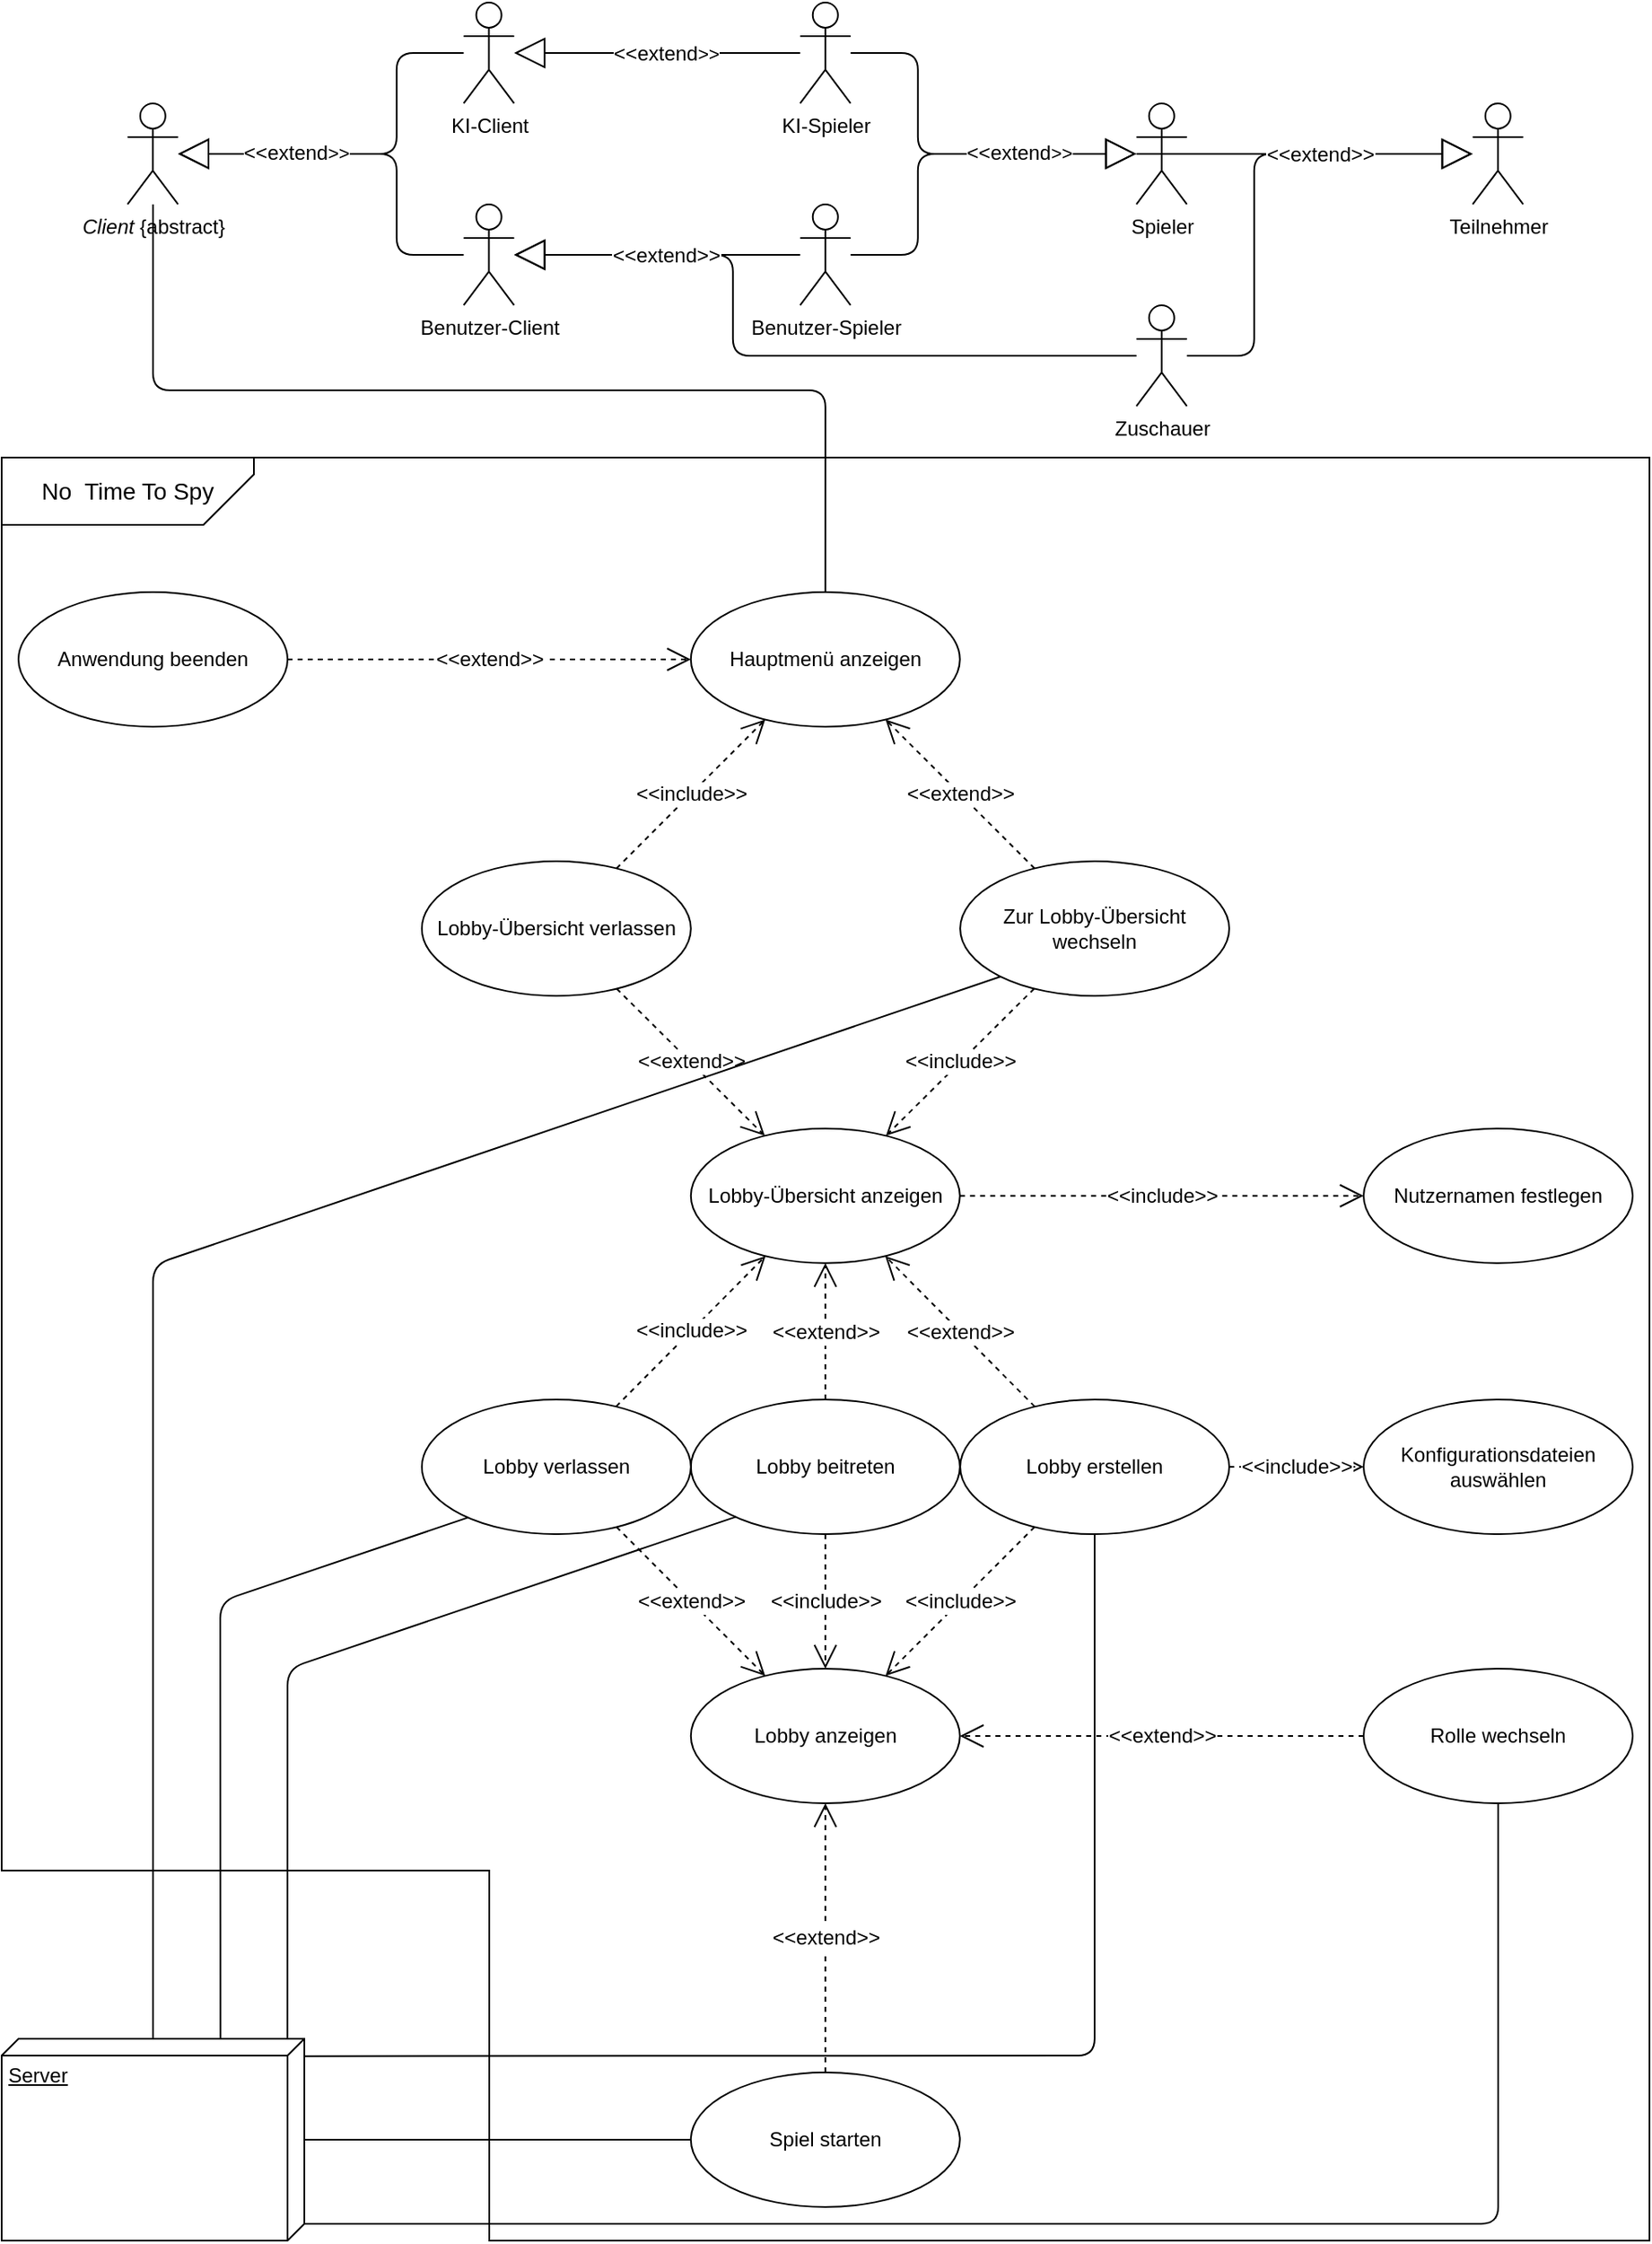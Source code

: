 <mxfile version="12.4.3" type="device" pages="1"><diagram id="fNcNz7ScYsNSBGG_HcG-" name="Page-1"><mxGraphModel dx="3731" dy="2371" grid="1" gridSize="10" guides="1" tooltips="1" connect="1" arrows="1" fold="1" page="1" pageScale="1" pageWidth="850" pageHeight="1100" math="0" shadow="0"><root><mxCell id="0"/><mxCell id="1" parent="0"/><mxCell id="2e3i0cjY1q-2-8kHOkMw-4" value="" style="shape=partialRectangle;whiteSpace=wrap;html=1;bottom=0;right=0;fillColor=none;flipH=1;" vertex="1" parent="1"><mxGeometry x="-630" y="-400" width="480" height="370" as="geometry"/></mxCell><mxCell id="2e3i0cjY1q-2-8kHOkMw-5" value="" style="shape=partialRectangle;whiteSpace=wrap;html=1;bottom=0;right=0;fillColor=none;flipH=1;flipV=1;" vertex="1" parent="1"><mxGeometry x="-840" y="-30" width="690" height="690" as="geometry"/></mxCell><mxCell id="2e3i0cjY1q-2-8kHOkMw-3" value="" style="shape=partialRectangle;whiteSpace=wrap;html=1;bottom=0;right=0;fillColor=none;" vertex="1" parent="1"><mxGeometry x="-1130" y="-400" width="500" height="840" as="geometry"/></mxCell><mxCell id="KA-g2YrS0aApRsHf4mb1-11" value="" style="endArrow=block;endSize=16;endFill=0;html=1;edgeStyle=orthogonalEdgeStyle;" parent="1" source="KA-g2YrS0aApRsHf4mb1-9" target="KA-g2YrS0aApRsHf4mb1-3" edge="1"><mxGeometry width="160" relative="1" as="geometry"><mxPoint x="-665.18" y="-590.53" as="sourcePoint"/><mxPoint x="-880.18" y="-530.53" as="targetPoint"/><Array as="points"><mxPoint x="-695.12" y="-460.53"/><mxPoint x="-695.12" y="-520.53"/></Array></mxGeometry></mxCell><mxCell id="KA-g2YrS0aApRsHf4mb1-10" value="" style="endArrow=block;endSize=16;endFill=0;html=1;edgeStyle=orthogonalEdgeStyle;" parent="1" source="KA-g2YrS0aApRsHf4mb1-8" target="KA-g2YrS0aApRsHf4mb1-3" edge="1"><mxGeometry width="160" relative="1" as="geometry"><mxPoint x="-675.18" y="-600.53" as="sourcePoint"/><mxPoint x="-890.18" y="-540.53" as="targetPoint"/><Array as="points"><mxPoint x="-675.12" y="-520.53"/><mxPoint x="-675.12" y="-520.53"/></Array></mxGeometry></mxCell><mxCell id="D1P619oEEQoJISSSELSz-12" value="&lt;font style=&quot;font-size: 12px&quot;&gt;&amp;lt;&amp;lt;extend&lt;/font&gt;&amp;gt;&amp;gt;" style="text;html=1;align=center;verticalAlign=middle;resizable=0;points=[];;labelBackgroundColor=#ffffff;" parent="KA-g2YrS0aApRsHf4mb1-10" vertex="1" connectable="0"><mxGeometry x="-0.155" y="3" relative="1" as="geometry"><mxPoint x="-8.33" y="-2.67" as="offset"/></mxGeometry></mxCell><mxCell id="KA-g2YrS0aApRsHf4mb1-5" value="" style="endArrow=block;endSize=16;endFill=0;html=1;edgeStyle=orthogonalEdgeStyle;" parent="1" source="KA-g2YrS0aApRsHf4mb1-3" target="KA-g2YrS0aApRsHf4mb1-1" edge="1"><mxGeometry width="160" relative="1" as="geometry"><mxPoint x="-740.18" y="-500.53" as="sourcePoint"/><mxPoint x="-955.18" y="-440.53" as="targetPoint"/><Array as="points"><mxPoint x="-895.12" y="-520.53"/><mxPoint x="-895.12" y="-580.53"/></Array></mxGeometry></mxCell><mxCell id="SJYXj0TcuxG5FB5g0QER-52" value="Server" style="verticalAlign=top;align=left;spacingTop=8;spacingLeft=2;spacingRight=12;shape=cube;size=10;direction=south;fontStyle=4;html=1;" parent="1" vertex="1"><mxGeometry x="-1130" y="540" width="180" height="120" as="geometry"/></mxCell><mxCell id="wR9OLJGR2vvWVQkZzI70-1" value="Lobby erstellen" style="ellipse;whiteSpace=wrap;html=1;" parent="1" vertex="1"><mxGeometry x="-559.94" y="160" width="160" height="80" as="geometry"/></mxCell><mxCell id="wR9OLJGR2vvWVQkZzI70-2" value="Hauptmenü anzeigen" style="ellipse;whiteSpace=wrap;html=1;" parent="1" vertex="1"><mxGeometry x="-720.12" y="-320" width="160" height="80" as="geometry"/></mxCell><mxCell id="wR9OLJGR2vvWVQkZzI70-4" value="Lobby-Übersicht anzeigen" style="ellipse;whiteSpace=wrap;html=1;" parent="1" vertex="1"><mxGeometry x="-720.12" y="-1.12" width="160" height="80" as="geometry"/></mxCell><mxCell id="wR9OLJGR2vvWVQkZzI70-5" value="Lobby anzeigen" style="ellipse;whiteSpace=wrap;html=1;" parent="1" vertex="1"><mxGeometry x="-720.12" y="320" width="160" height="80" as="geometry"/></mxCell><mxCell id="wR9OLJGR2vvWVQkZzI70-6" value="Lobby beitreten" style="ellipse;whiteSpace=wrap;html=1;" parent="1" vertex="1"><mxGeometry x="-720.12" y="160" width="160" height="80" as="geometry"/></mxCell><mxCell id="wR9OLJGR2vvWVQkZzI70-7" value="&lt;font style=&quot;font-size: 12px&quot;&gt;&amp;lt;&amp;lt;include&amp;gt;&amp;gt;&lt;/font&gt;" style="endArrow=open;endSize=12;dashed=1;html=1;" parent="1" source="wR9OLJGR2vvWVQkZzI70-1" target="wR9OLJGR2vvWVQkZzI70-5" edge="1"><mxGeometry width="160" relative="1" as="geometry"><mxPoint x="-670" y="620" as="sourcePoint"/><mxPoint x="-510" y="620" as="targetPoint"/></mxGeometry></mxCell><mxCell id="wR9OLJGR2vvWVQkZzI70-8" value="&lt;font style=&quot;font-size: 12px&quot;&gt;&amp;lt;&amp;lt;include&amp;gt;&amp;gt;&lt;/font&gt;" style="endArrow=open;endSize=12;dashed=1;html=1;" parent="1" source="wR9OLJGR2vvWVQkZzI70-6" target="wR9OLJGR2vvWVQkZzI70-5" edge="1"><mxGeometry width="160" relative="1" as="geometry"><mxPoint x="-678.684" y="533.116" as="sourcePoint"/><mxPoint x="-601.335" y="511.867" as="targetPoint"/></mxGeometry></mxCell><mxCell id="wR9OLJGR2vvWVQkZzI70-9" value="Lobby verlassen" style="ellipse;whiteSpace=wrap;html=1;" parent="1" vertex="1"><mxGeometry x="-880.12" y="160" width="160" height="80" as="geometry"/></mxCell><mxCell id="wR9OLJGR2vvWVQkZzI70-11" value="&lt;font style=&quot;font-size: 12px&quot;&gt;&amp;lt;&amp;lt;extend&amp;gt;&amp;gt;&lt;/font&gt;" style="endArrow=open;endSize=12;dashed=1;html=1;" parent="1" source="wR9OLJGR2vvWVQkZzI70-9" target="wR9OLJGR2vvWVQkZzI70-5" edge="1"><mxGeometry width="160" relative="1" as="geometry"><mxPoint x="-520.004" y="814.996" as="sourcePoint"/><mxPoint x="-332.478" y="782.638" as="targetPoint"/></mxGeometry></mxCell><mxCell id="wR9OLJGR2vvWVQkZzI70-12" value="&lt;font style=&quot;font-size: 12px&quot;&gt;&amp;lt;&amp;lt;include&amp;gt;&amp;gt;&lt;/font&gt;" style="endArrow=open;endSize=12;dashed=1;html=1;" parent="1" source="wR9OLJGR2vvWVQkZzI70-9" target="wR9OLJGR2vvWVQkZzI70-4" edge="1"><mxGeometry width="160" relative="1" as="geometry"><mxPoint x="69.996" y="-107.644" as="sourcePoint"/><mxPoint x="257.522" y="-140.002" as="targetPoint"/></mxGeometry></mxCell><mxCell id="wR9OLJGR2vvWVQkZzI70-13" value="Lobby-Übersicht verlassen" style="ellipse;whiteSpace=wrap;html=1;" parent="1" vertex="1"><mxGeometry x="-880.12" y="-160" width="160" height="80" as="geometry"/></mxCell><mxCell id="wR9OLJGR2vvWVQkZzI70-14" value="&lt;font style=&quot;font-size: 12px&quot;&gt;&amp;lt;&amp;lt;include&amp;gt;&amp;gt;&lt;/font&gt;" style="endArrow=open;endSize=12;dashed=1;html=1;" parent="1" source="wR9OLJGR2vvWVQkZzI70-13" target="wR9OLJGR2vvWVQkZzI70-2" edge="1"><mxGeometry width="160" relative="1" as="geometry"><mxPoint x="-817.827" y="-48.186" as="sourcePoint"/><mxPoint x="-940.001" y="-139.998" as="targetPoint"/></mxGeometry></mxCell><mxCell id="wR9OLJGR2vvWVQkZzI70-15" value="&lt;font style=&quot;font-size: 12px&quot;&gt;&amp;lt;&amp;lt;extend&amp;gt;&amp;gt;&lt;/font&gt;" style="endArrow=open;endSize=12;dashed=1;html=1;" parent="1" source="wR9OLJGR2vvWVQkZzI70-13" target="wR9OLJGR2vvWVQkZzI70-4" edge="1"><mxGeometry width="160" relative="1" as="geometry"><mxPoint x="-820" y="110" as="sourcePoint"/><mxPoint x="-990" y="110" as="targetPoint"/></mxGeometry></mxCell><mxCell id="wR9OLJGR2vvWVQkZzI70-16" value="Anwendung beenden" style="ellipse;whiteSpace=wrap;html=1;" parent="1" vertex="1"><mxGeometry x="-1120" y="-320" width="160" height="80" as="geometry"/></mxCell><mxCell id="wR9OLJGR2vvWVQkZzI70-17" value="&lt;font style=&quot;font-size: 12px&quot;&gt;&amp;lt;&amp;lt;extend&amp;gt;&amp;gt;&lt;/font&gt;" style="endArrow=open;endSize=12;dashed=1;html=1;" parent="1" source="wR9OLJGR2vvWVQkZzI70-16" target="wR9OLJGR2vvWVQkZzI70-2" edge="1"><mxGeometry width="160" relative="1" as="geometry"><mxPoint x="-1279.999" y="-430.001" as="sourcePoint"/><mxPoint x="-1208.864" y="-307.25" as="targetPoint"/></mxGeometry></mxCell><mxCell id="wR9OLJGR2vvWVQkZzI70-18" value="Spiel starten" style="ellipse;whiteSpace=wrap;html=1;" parent="1" vertex="1"><mxGeometry x="-720.12" y="560" width="160" height="80" as="geometry"/></mxCell><mxCell id="wR9OLJGR2vvWVQkZzI70-19" value="&lt;font style=&quot;font-size: 12px&quot;&gt;&amp;lt;&amp;lt;extend&amp;gt;&amp;gt;&lt;/font&gt;" style="endArrow=open;endSize=12;dashed=1;html=1;" parent="1" source="wR9OLJGR2vvWVQkZzI70-18" target="wR9OLJGR2vvWVQkZzI70-5" edge="1"><mxGeometry width="160" relative="1" as="geometry"><mxPoint x="-240" y="735" as="sourcePoint"/><mxPoint x="-410" y="735" as="targetPoint"/></mxGeometry></mxCell><mxCell id="wR9OLJGR2vvWVQkZzI70-20" value="Rolle wechseln" style="ellipse;whiteSpace=wrap;html=1;" parent="1" vertex="1"><mxGeometry x="-320" y="320" width="160" height="80" as="geometry"/></mxCell><mxCell id="wR9OLJGR2vvWVQkZzI70-21" value="&lt;font style=&quot;font-size: 12px&quot;&gt;&amp;lt;&amp;lt;extend&amp;gt;&amp;gt;&lt;/font&gt;" style="endArrow=open;endSize=12;dashed=1;html=1;" parent="1" source="wR9OLJGR2vvWVQkZzI70-20" target="wR9OLJGR2vvWVQkZzI70-5" edge="1"><mxGeometry width="160" relative="1" as="geometry"><mxPoint x="-471.999" y="888.842" as="sourcePoint"/><mxPoint x="-535.999" y="814.997" as="targetPoint"/></mxGeometry></mxCell><mxCell id="wR9OLJGR2vvWVQkZzI70-22" value="Konfigurationsdateien auswählen" style="ellipse;whiteSpace=wrap;html=1;" parent="1" vertex="1"><mxGeometry x="-320" y="160" width="160" height="80" as="geometry"/></mxCell><mxCell id="wR9OLJGR2vvWVQkZzI70-23" value="&lt;font style=&quot;font-size: 12px&quot;&gt;&amp;lt;&amp;lt;include&amp;gt;&amp;gt;&lt;/font&gt;" style="endArrow=open;endSize=12;dashed=1;html=1;" parent="1" source="wR9OLJGR2vvWVQkZzI70-1" target="wR9OLJGR2vvWVQkZzI70-22" edge="1"><mxGeometry width="160" relative="1" as="geometry"><mxPoint x="-870" y="678.62" as="sourcePoint"/><mxPoint x="-646.198" y="574.998" as="targetPoint"/></mxGeometry></mxCell><mxCell id="wR9OLJGR2vvWVQkZzI70-24" value="Nutzernamen festlegen" style="ellipse;whiteSpace=wrap;html=1;" parent="1" vertex="1"><mxGeometry x="-320.0" y="-1.12" width="160" height="80" as="geometry"/></mxCell><mxCell id="wR9OLJGR2vvWVQkZzI70-25" value="&lt;font style=&quot;font-size: 12px&quot;&gt;&amp;lt;&amp;lt;include&amp;gt;&amp;gt;&lt;/font&gt;" style="endArrow=open;endSize=12;dashed=1;html=1;" parent="1" source="wR9OLJGR2vvWVQkZzI70-4" target="wR9OLJGR2vvWVQkZzI70-24" edge="1"><mxGeometry width="160" relative="1" as="geometry"><mxPoint x="-712" y="420" as="sourcePoint"/><mxPoint x="-712" y="230" as="targetPoint"/></mxGeometry></mxCell><mxCell id="wR9OLJGR2vvWVQkZzI70-26" value="Zur Lobby-Übersicht wechseln" style="ellipse;whiteSpace=wrap;html=1;" parent="1" vertex="1"><mxGeometry x="-559.94" y="-160" width="160" height="80" as="geometry"/></mxCell><mxCell id="wR9OLJGR2vvWVQkZzI70-27" value="&lt;font style=&quot;font-size: 12px&quot;&gt;&amp;lt;&amp;lt;extend&amp;gt;&amp;gt;&lt;/font&gt;" style="endArrow=open;endSize=12;dashed=1;html=1;" parent="1" source="wR9OLJGR2vvWVQkZzI70-26" target="wR9OLJGR2vvWVQkZzI70-2" edge="1"><mxGeometry width="160" relative="1" as="geometry"><mxPoint x="-1040" y="-65" as="sourcePoint"/><mxPoint x="-960" y="-160" as="targetPoint"/></mxGeometry></mxCell><mxCell id="wR9OLJGR2vvWVQkZzI70-28" value="&lt;font style=&quot;font-size: 12px&quot;&gt;&amp;lt;&amp;lt;include&amp;gt;&amp;gt;&lt;/font&gt;" style="endArrow=open;endSize=12;dashed=1;html=1;" parent="1" source="wR9OLJGR2vvWVQkZzI70-26" target="wR9OLJGR2vvWVQkZzI70-4" edge="1"><mxGeometry width="160" relative="1" as="geometry"><mxPoint x="-830" y="40" as="sourcePoint"/><mxPoint x="-950" y="40" as="targetPoint"/></mxGeometry></mxCell><mxCell id="wR9OLJGR2vvWVQkZzI70-29" value="&lt;font style=&quot;font-size: 12px&quot;&gt;&amp;lt;&amp;lt;extend&amp;gt;&amp;gt;&lt;/font&gt;" style="endArrow=open;endSize=12;dashed=1;html=1;" parent="1" source="wR9OLJGR2vvWVQkZzI70-1" target="wR9OLJGR2vvWVQkZzI70-4" edge="1"><mxGeometry width="160" relative="1" as="geometry"><mxPoint x="-454.786" y="-80.15" as="sourcePoint"/><mxPoint x="-385.22" y="-169.85" as="targetPoint"/></mxGeometry></mxCell><mxCell id="wR9OLJGR2vvWVQkZzI70-30" value="&lt;font style=&quot;font-size: 12px&quot;&gt;&amp;lt;&amp;lt;extend&amp;gt;&amp;gt;&lt;/font&gt;" style="endArrow=open;endSize=12;dashed=1;html=1;" parent="1" source="wR9OLJGR2vvWVQkZzI70-6" target="wR9OLJGR2vvWVQkZzI70-4" edge="1"><mxGeometry width="160" relative="1" as="geometry"><mxPoint x="70.004" y="-110.3" as="sourcePoint"/><mxPoint x="139.57" y="-200.0" as="targetPoint"/></mxGeometry></mxCell><mxCell id="KA-g2YrS0aApRsHf4mb1-1" value="&lt;i&gt;Client&lt;/i&gt; {abstract}" style="shape=umlActor;verticalLabelPosition=bottom;labelBackgroundColor=#ffffff;verticalAlign=top;html=1;outlineConnect=0;" parent="1" vertex="1"><mxGeometry x="-1055.12" y="-610.53" width="30" height="60" as="geometry"/></mxCell><mxCell id="KA-g2YrS0aApRsHf4mb1-2" value="KI-Client" style="shape=umlActor;verticalLabelPosition=bottom;labelBackgroundColor=#ffffff;verticalAlign=top;html=1;outlineConnect=0;" parent="1" vertex="1"><mxGeometry x="-855.24" y="-670.53" width="30" height="60" as="geometry"/></mxCell><mxCell id="KA-g2YrS0aApRsHf4mb1-3" value="Benutzer-Client" style="shape=umlActor;verticalLabelPosition=bottom;labelBackgroundColor=#ffffff;verticalAlign=top;html=1;outlineConnect=0;" parent="1" vertex="1"><mxGeometry x="-855.24" y="-550.53" width="30" height="60" as="geometry"/></mxCell><mxCell id="KA-g2YrS0aApRsHf4mb1-4" value="&lt;font style=&quot;font-size: 12px&quot;&gt;&amp;lt;&amp;lt;extend&lt;/font&gt;&amp;gt;&amp;gt;" style="endArrow=block;endSize=16;endFill=0;html=1;edgeStyle=orthogonalEdgeStyle;" parent="1" source="KA-g2YrS0aApRsHf4mb1-2" target="KA-g2YrS0aApRsHf4mb1-1" edge="1"><mxGeometry x="0.391" width="160" relative="1" as="geometry"><mxPoint x="-785.18" y="-450.53" as="sourcePoint"/><mxPoint x="-785.18" y="-770.53" as="targetPoint"/><Array as="points"><mxPoint x="-895.12" y="-640.53"/><mxPoint x="-895.12" y="-580.53"/></Array><mxPoint as="offset"/></mxGeometry></mxCell><mxCell id="KA-g2YrS0aApRsHf4mb1-6" value="KI-Spieler" style="shape=umlActor;verticalLabelPosition=bottom;labelBackgroundColor=#ffffff;verticalAlign=top;html=1;outlineConnect=0;" parent="1" vertex="1"><mxGeometry x="-655.12" y="-670.53" width="30" height="60" as="geometry"/></mxCell><mxCell id="KA-g2YrS0aApRsHf4mb1-7" value="Teilnehmer" style="shape=umlActor;verticalLabelPosition=bottom;labelBackgroundColor=#ffffff;verticalAlign=top;html=1;outlineConnect=0;" parent="1" vertex="1"><mxGeometry x="-255.12" y="-610.53" width="30" height="60" as="geometry"/></mxCell><mxCell id="KA-g2YrS0aApRsHf4mb1-8" value="Benutzer-Spieler" style="shape=umlActor;verticalLabelPosition=bottom;labelBackgroundColor=#ffffff;verticalAlign=top;html=1;outlineConnect=0;" parent="1" vertex="1"><mxGeometry x="-655.12" y="-550.53" width="30" height="60" as="geometry"/></mxCell><mxCell id="KA-g2YrS0aApRsHf4mb1-9" value="Zuschauer" style="shape=umlActor;verticalLabelPosition=bottom;labelBackgroundColor=#ffffff;verticalAlign=top;html=1;outlineConnect=0;" parent="1" vertex="1"><mxGeometry x="-455.12" y="-490.53" width="30" height="60" as="geometry"/></mxCell><mxCell id="KA-g2YrS0aApRsHf4mb1-12" value="&lt;font style=&quot;font-size: 12px&quot;&gt;&amp;lt;&amp;lt;extend&lt;/font&gt;&amp;gt;&amp;gt;" style="endArrow=block;endSize=16;endFill=0;html=1;edgeStyle=orthogonalEdgeStyle;" parent="1" source="KA-g2YrS0aApRsHf4mb1-6" target="KA-g2YrS0aApRsHf4mb1-2" edge="1"><mxGeometry x="-0.059" width="160" relative="1" as="geometry"><mxPoint x="-655.18" y="-580.53" as="sourcePoint"/><mxPoint x="-870.18" y="-520.53" as="targetPoint"/><Array as="points"><mxPoint x="-685.12" y="-640.53"/><mxPoint x="-685.12" y="-640.53"/></Array><mxPoint as="offset"/></mxGeometry></mxCell><mxCell id="KA-g2YrS0aApRsHf4mb1-13" value="" style="endArrow=block;endSize=16;endFill=0;html=1;edgeStyle=orthogonalEdgeStyle;" parent="1" source="KA-g2YrS0aApRsHf4mb1-8" target="D1P619oEEQoJISSSELSz-1" edge="1"><mxGeometry width="160" relative="1" as="geometry"><mxPoint x="-245.18" y="-380.53" as="sourcePoint"/><mxPoint x="-415.18" y="-390.53" as="targetPoint"/><Array as="points"><mxPoint x="-585.12" y="-520.53"/><mxPoint x="-585.12" y="-580.53"/></Array></mxGeometry></mxCell><mxCell id="KA-g2YrS0aApRsHf4mb1-14" value="" style="endArrow=block;endSize=16;endFill=0;html=1;edgeStyle=orthogonalEdgeStyle;" parent="1" source="KA-g2YrS0aApRsHf4mb1-9" target="KA-g2YrS0aApRsHf4mb1-7" edge="1"><mxGeometry width="160" relative="1" as="geometry"><mxPoint x="-245.18" y="-710.53" as="sourcePoint"/><mxPoint x="-415.18" y="-470.53" as="targetPoint"/><Array as="points"><mxPoint x="-385.12" y="-460.53"/><mxPoint x="-385.12" y="-580.53"/></Array></mxGeometry></mxCell><mxCell id="KA-g2YrS0aApRsHf4mb1-15" value="&lt;font style=&quot;font-size: 12px&quot;&gt;&amp;lt;&amp;lt;extend&lt;/font&gt;&amp;gt;&amp;gt;" style="endArrow=block;endSize=16;endFill=0;html=1;edgeStyle=orthogonalEdgeStyle;" parent="1" source="KA-g2YrS0aApRsHf4mb1-6" target="D1P619oEEQoJISSSELSz-1" edge="1"><mxGeometry x="0.391" width="160" relative="1" as="geometry"><mxPoint x="-595.12" y="-620.53" as="sourcePoint"/><mxPoint x="-480.18" y="-670.53" as="targetPoint"/><Array as="points"><mxPoint x="-585.12" y="-640.53"/><mxPoint x="-585.12" y="-580.53"/></Array><mxPoint as="offset"/></mxGeometry></mxCell><mxCell id="D1P619oEEQoJISSSELSz-5" style="edgeStyle=orthogonalEdgeStyle;rounded=1;orthogonalLoop=1;jettySize=auto;html=1;endArrow=block;endFill=0;endSize=16;" parent="1" source="D1P619oEEQoJISSSELSz-1" target="KA-g2YrS0aApRsHf4mb1-7" edge="1"><mxGeometry relative="1" as="geometry"><mxPoint x="-375.12" y="-670.53" as="sourcePoint"/><mxPoint x="-425.12" y="-710.53" as="targetPoint"/><Array as="points"><mxPoint x="-455.12" y="-580.53"/><mxPoint x="-455.12" y="-580.53"/></Array></mxGeometry></mxCell><mxCell id="D1P619oEEQoJISSSELSz-8" value="&lt;font style=&quot;font-size: 12px&quot;&gt;&amp;lt;&amp;lt;extend&lt;/font&gt;&amp;gt;&amp;gt;" style="text;html=1;align=center;verticalAlign=middle;resizable=0;points=[];;labelBackgroundColor=#ffffff;" parent="D1P619oEEQoJISSSELSz-5" vertex="1" connectable="0"><mxGeometry x="-0.391" y="-8" relative="1" as="geometry"><mxPoint x="48.33" y="-8" as="offset"/></mxGeometry></mxCell><mxCell id="D1P619oEEQoJISSSELSz-1" value="Spieler" style="shape=umlActor;verticalLabelPosition=bottom;labelBackgroundColor=#ffffff;verticalAlign=top;html=1;outlineConnect=0;" parent="1" vertex="1"><mxGeometry x="-455.12" y="-610.53" width="30" height="60" as="geometry"/></mxCell><mxCell id="h4E_hmJslGG6XtgoR09G-3" value="" style="endArrow=none;html=1;exitX=0.151;exitY=0.856;exitDx=0;exitDy=0;exitPerimeter=0;" parent="1" source="wR9OLJGR2vvWVQkZzI70-26" edge="1"><mxGeometry width="50" height="50" relative="1" as="geometry"><mxPoint x="-536" y="-91" as="sourcePoint"/><mxPoint x="-1040" y="540" as="targetPoint"/><Array as="points"><mxPoint x="-1040" y="80"/></Array></mxGeometry></mxCell><mxCell id="h4E_hmJslGG6XtgoR09G-4" value="" style="endArrow=none;html=1;entryX=0;entryY=0.056;entryDx=0;entryDy=0;entryPerimeter=0;exitX=0.168;exitY=0.871;exitDx=0;exitDy=0;exitPerimeter=0;" parent="1" source="wR9OLJGR2vvWVQkZzI70-6" target="SJYXj0TcuxG5FB5g0QER-52" edge="1"><mxGeometry width="50" height="50" relative="1" as="geometry"><mxPoint x="-694" y="240" as="sourcePoint"/><mxPoint x="-970" y="490" as="targetPoint"/><Array as="points"><mxPoint x="-960" y="320"/></Array></mxGeometry></mxCell><mxCell id="h4E_hmJslGG6XtgoR09G-5" value="" style="endArrow=none;html=1;" parent="1" source="wR9OLJGR2vvWVQkZzI70-18" target="SJYXj0TcuxG5FB5g0QER-52" edge="1"><mxGeometry width="50" height="50" relative="1" as="geometry"><mxPoint x="-870" y="380" as="sourcePoint"/><mxPoint x="-1070" y="660" as="targetPoint"/></mxGeometry></mxCell><mxCell id="h4E_hmJslGG6XtgoR09G-6" value="" style="endArrow=none;html=1;exitX=0;exitY=0;exitDx=110.0;exitDy=0;exitPerimeter=0;" parent="1" source="SJYXj0TcuxG5FB5g0QER-52" target="wR9OLJGR2vvWVQkZzI70-20" edge="1"><mxGeometry width="50" height="50" relative="1" as="geometry"><mxPoint x="-1120" y="710" as="sourcePoint"/><mxPoint x="-1070" y="660" as="targetPoint"/><Array as="points"><mxPoint x="-240" y="650"/></Array></mxGeometry></mxCell><mxCell id="h4E_hmJslGG6XtgoR09G-7" value="" style="endArrow=none;html=1;exitX=0.086;exitY=0.002;exitDx=0;exitDy=0;exitPerimeter=0;" parent="1" source="SJYXj0TcuxG5FB5g0QER-52" target="wR9OLJGR2vvWVQkZzI70-1" edge="1"><mxGeometry width="50" height="50" relative="1" as="geometry"><mxPoint x="-920" y="520" as="sourcePoint"/><mxPoint x="-1070" y="660" as="targetPoint"/><Array as="points"><mxPoint x="-480" y="550"/></Array></mxGeometry></mxCell><mxCell id="h4E_hmJslGG6XtgoR09G-8" value="" style="endArrow=none;html=1;entryX=-0.004;entryY=0.277;entryDx=0;entryDy=0;entryPerimeter=0;exitX=0.173;exitY=0.876;exitDx=0;exitDy=0;exitPerimeter=0;" parent="1" source="wR9OLJGR2vvWVQkZzI70-9" target="SJYXj0TcuxG5FB5g0QER-52" edge="1"><mxGeometry width="50" height="50" relative="1" as="geometry"><mxPoint x="-1120" y="710" as="sourcePoint"/><mxPoint x="-1070" y="660" as="targetPoint"/><Array as="points"><mxPoint x="-1000" y="280"/></Array></mxGeometry></mxCell><mxCell id="2e3i0cjY1q-2-8kHOkMw-6" value="" style="shape=partialRectangle;whiteSpace=wrap;html=1;bottom=0;right=0;fillColor=none;flipH=1;" vertex="1" parent="1"><mxGeometry x="-1130" y="440" width="290" height="220" as="geometry"/></mxCell><mxCell id="2e3i0cjY1q-2-8kHOkMw-7" value="&lt;font style=&quot;font-size: 14px&quot;&gt;No&amp;nbsp; Time To Spy&lt;/font&gt;" style="shape=card;whiteSpace=wrap;html=1;flipV=1;flipH=1;" vertex="1" parent="1"><mxGeometry x="-1130" y="-400" width="150" height="40" as="geometry"/></mxCell><mxCell id="2e3i0cjY1q-2-8kHOkMw-10" value="" style="endArrow=none;html=1;edgeStyle=orthogonalEdgeStyle;" edge="1" parent="1" source="wR9OLJGR2vvWVQkZzI70-2" target="KA-g2YrS0aApRsHf4mb1-1"><mxGeometry width="50" height="50" relative="1" as="geometry"><mxPoint x="-1310" y="-522.88" as="sourcePoint"/><mxPoint x="-1260" y="-572.88" as="targetPoint"/><Array as="points"><mxPoint x="-640" y="-440"/><mxPoint x="-1040" y="-440"/></Array></mxGeometry></mxCell></root></mxGraphModel></diagram></mxfile>